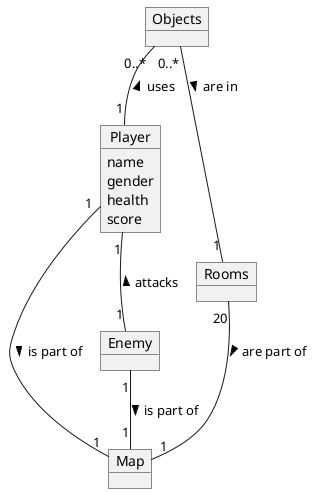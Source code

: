 @startuml

    object Player{
        name
        gender
        health
        score
    }

    object Map
    object Rooms
    object Enemy
    object Objects

    Player "1" -- "1" Enemy : attacks < 
    Rooms "20" -- "1" Map : are part of >
    Objects "0..*" -- "1" Player : uses <
    Enemy "1" -- "1" Map : is part of >
    Player "1" -- "1" Map : is part of >
    Objects "0..*" -- "1" Rooms : are in >

@enduml